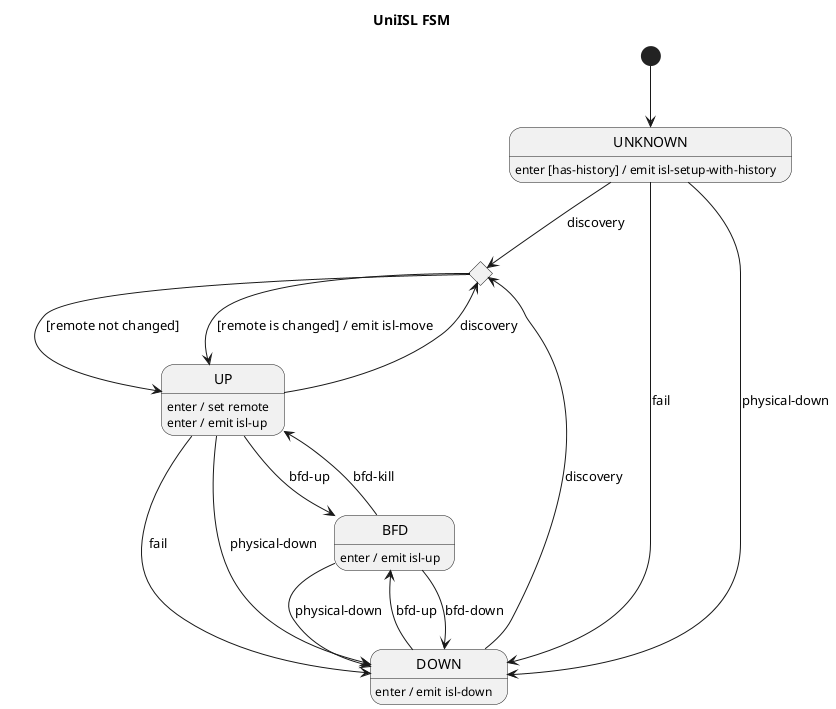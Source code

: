 Internal state
* endpoint (construct time)
* remote

Input signals
* discovery
* fail
* physical-down
* bfd-up
* bfd-down
* bfd-kill

Ouput signals
* isl-move
* isl-up
* isl-down
* physical-down

@startuml
title UniISL FSM

[*] --> UNKNOWN

state moveChoice <<choice>>

UNKNOWN --> moveChoice : discovery
UNKNOWN --> DOWN : fail
UNKNOWN --> DOWN : physical-down
UNKNOWN : enter [has-history] / emit isl-setup-with-history

UP --> moveChoice : discovery
UP --> DOWN : fail
UP --> DOWN : physical-down
UP --> BFD : bfd-up
UP : enter / set remote
UP : enter / emit isl-up

moveChoice --> UP : [remote not changed]
moveChoice --> UP : [remote is changed] / emit isl-move

DOWN --> moveChoice : discovery
DOWN --> BFD : bfd-up
DOWN : enter / emit isl-down

BFD --> DOWN : physical-down
BFD --> DOWN : bfd-down
BFD --> UP : bfd-kill
BFD : enter / emit isl-up

@enduml
